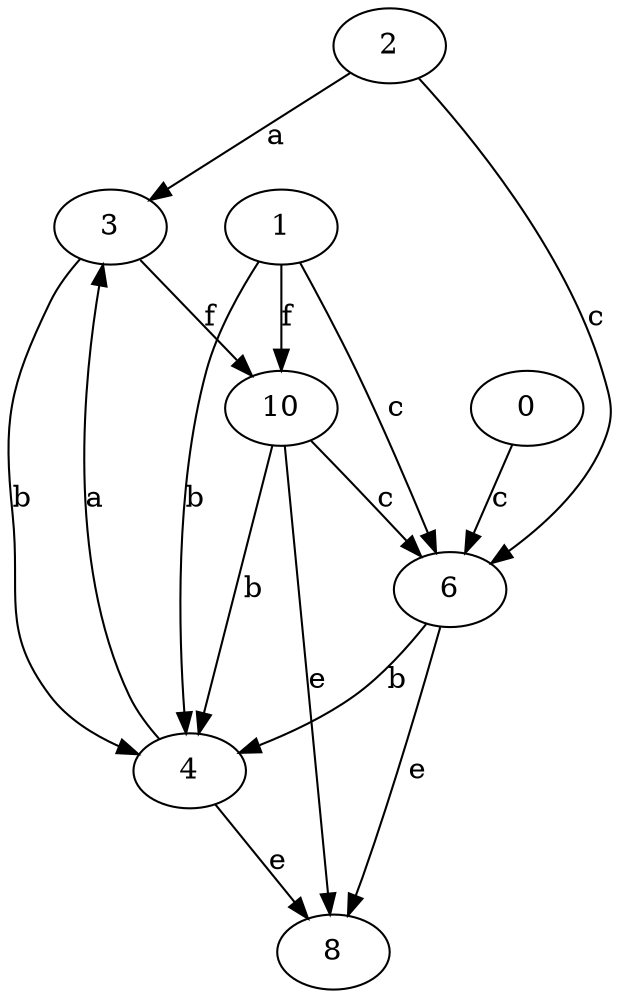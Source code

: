 strict digraph  {
2;
0;
3;
1;
4;
6;
8;
10;
2 -> 3  [label=a];
2 -> 6  [label=c];
0 -> 6  [label=c];
3 -> 4  [label=b];
3 -> 10  [label=f];
1 -> 4  [label=b];
1 -> 6  [label=c];
1 -> 10  [label=f];
4 -> 3  [label=a];
4 -> 8  [label=e];
6 -> 4  [label=b];
6 -> 8  [label=e];
10 -> 4  [label=b];
10 -> 6  [label=c];
10 -> 8  [label=e];
}
